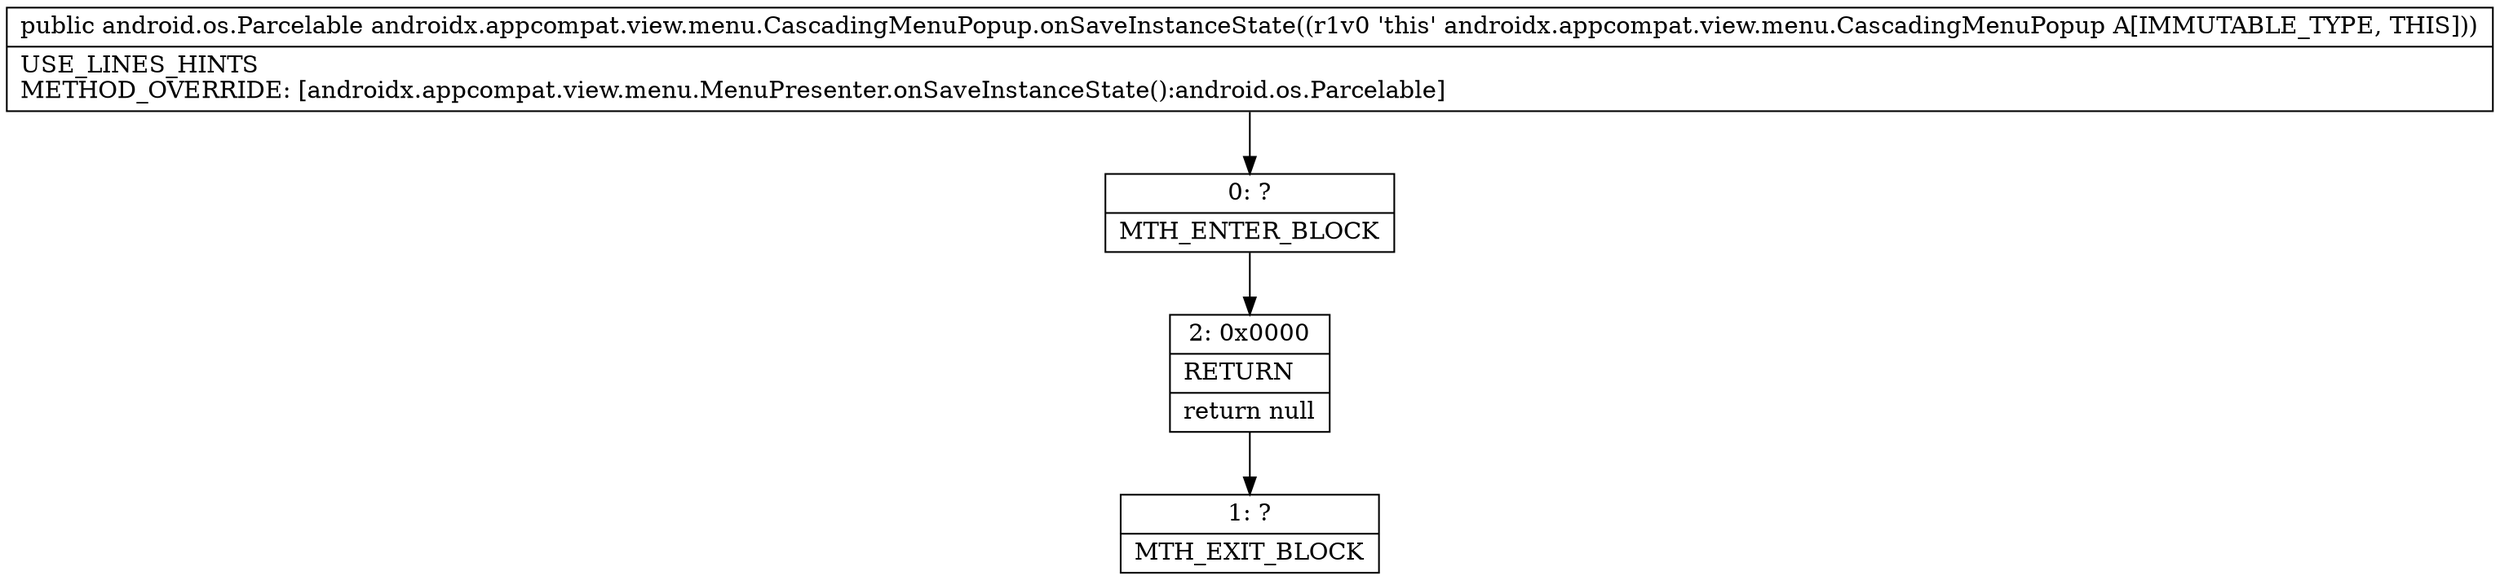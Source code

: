 digraph "CFG forandroidx.appcompat.view.menu.CascadingMenuPopup.onSaveInstanceState()Landroid\/os\/Parcelable;" {
Node_0 [shape=record,label="{0\:\ ?|MTH_ENTER_BLOCK\l}"];
Node_2 [shape=record,label="{2\:\ 0x0000|RETURN\l|return null\l}"];
Node_1 [shape=record,label="{1\:\ ?|MTH_EXIT_BLOCK\l}"];
MethodNode[shape=record,label="{public android.os.Parcelable androidx.appcompat.view.menu.CascadingMenuPopup.onSaveInstanceState((r1v0 'this' androidx.appcompat.view.menu.CascadingMenuPopup A[IMMUTABLE_TYPE, THIS]))  | USE_LINES_HINTS\lMETHOD_OVERRIDE: [androidx.appcompat.view.menu.MenuPresenter.onSaveInstanceState():android.os.Parcelable]\l}"];
MethodNode -> Node_0;Node_0 -> Node_2;
Node_2 -> Node_1;
}

